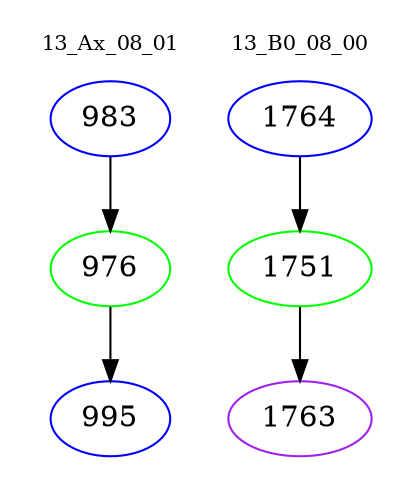 digraph{
subgraph cluster_0 {
color = white
label = "13_Ax_08_01";
fontsize=10;
T0_983 [label="983", color="blue"]
T0_983 -> T0_976 [color="black"]
T0_976 [label="976", color="green"]
T0_976 -> T0_995 [color="black"]
T0_995 [label="995", color="blue"]
}
subgraph cluster_1 {
color = white
label = "13_B0_08_00";
fontsize=10;
T1_1764 [label="1764", color="blue"]
T1_1764 -> T1_1751 [color="black"]
T1_1751 [label="1751", color="green"]
T1_1751 -> T1_1763 [color="black"]
T1_1763 [label="1763", color="purple"]
}
}
